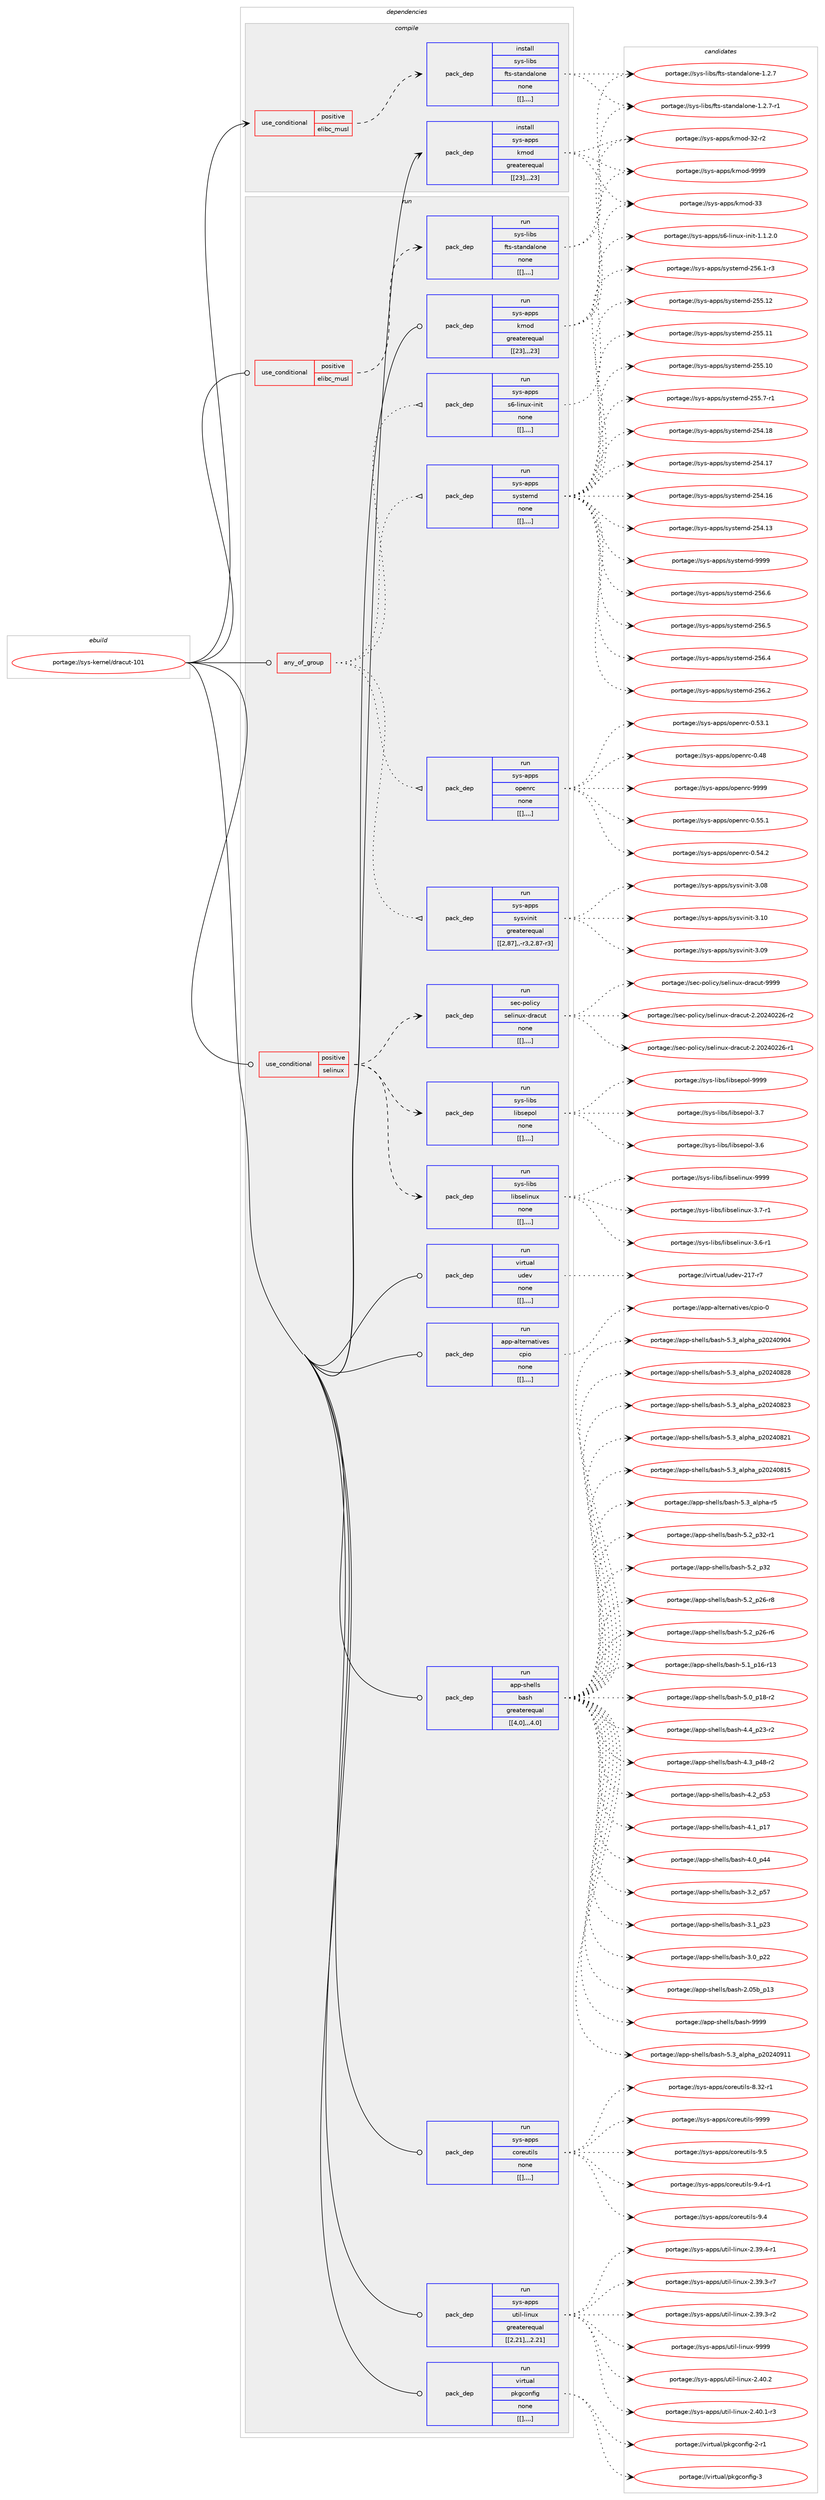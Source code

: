 digraph prolog {

# *************
# Graph options
# *************

newrank=true;
concentrate=true;
compound=true;
graph [rankdir=LR,fontname=Helvetica,fontsize=10,ranksep=1.5];#, ranksep=2.5, nodesep=0.2];
edge  [arrowhead=vee];
node  [fontname=Helvetica,fontsize=10];

# **********
# The ebuild
# **********

subgraph cluster_leftcol {
color=gray;
label=<<i>ebuild</i>>;
id [label="portage://sys-kernel/dracut-101", color=red, width=4, href="../sys-kernel/dracut-101.svg"];
}

# ****************
# The dependencies
# ****************

subgraph cluster_midcol {
color=gray;
label=<<i>dependencies</i>>;
subgraph cluster_compile {
fillcolor="#eeeeee";
style=filled;
label=<<i>compile</i>>;
subgraph cond9595 {
dependency25637 [label=<<TABLE BORDER="0" CELLBORDER="1" CELLSPACING="0" CELLPADDING="4"><TR><TD ROWSPAN="3" CELLPADDING="10">use_conditional</TD></TR><TR><TD>positive</TD></TR><TR><TD>elibc_musl</TD></TR></TABLE>>, shape=none, color=red];
subgraph pack15972 {
dependency25638 [label=<<TABLE BORDER="0" CELLBORDER="1" CELLSPACING="0" CELLPADDING="4" WIDTH="220"><TR><TD ROWSPAN="6" CELLPADDING="30">pack_dep</TD></TR><TR><TD WIDTH="110">install</TD></TR><TR><TD>sys-libs</TD></TR><TR><TD>fts-standalone</TD></TR><TR><TD>none</TD></TR><TR><TD>[[],,,,]</TD></TR></TABLE>>, shape=none, color=blue];
}
dependency25637:e -> dependency25638:w [weight=20,style="dashed",arrowhead="vee"];
}
id:e -> dependency25637:w [weight=20,style="solid",arrowhead="vee"];
subgraph pack15973 {
dependency25639 [label=<<TABLE BORDER="0" CELLBORDER="1" CELLSPACING="0" CELLPADDING="4" WIDTH="220"><TR><TD ROWSPAN="6" CELLPADDING="30">pack_dep</TD></TR><TR><TD WIDTH="110">install</TD></TR><TR><TD>sys-apps</TD></TR><TR><TD>kmod</TD></TR><TR><TD>greaterequal</TD></TR><TR><TD>[[23],,,23]</TD></TR></TABLE>>, shape=none, color=blue];
}
id:e -> dependency25639:w [weight=20,style="solid",arrowhead="vee"];
}
subgraph cluster_compileandrun {
fillcolor="#eeeeee";
style=filled;
label=<<i>compile and run</i>>;
}
subgraph cluster_run {
fillcolor="#eeeeee";
style=filled;
label=<<i>run</i>>;
subgraph any60 {
dependency25640 [label=<<TABLE BORDER="0" CELLBORDER="1" CELLSPACING="0" CELLPADDING="4"><TR><TD CELLPADDING="10">any_of_group</TD></TR></TABLE>>, shape=none, color=red];subgraph pack15974 {
dependency25641 [label=<<TABLE BORDER="0" CELLBORDER="1" CELLSPACING="0" CELLPADDING="4" WIDTH="220"><TR><TD ROWSPAN="6" CELLPADDING="30">pack_dep</TD></TR><TR><TD WIDTH="110">run</TD></TR><TR><TD>sys-apps</TD></TR><TR><TD>sysvinit</TD></TR><TR><TD>greaterequal</TD></TR><TR><TD>[[2,87],,-r3,2.87-r3]</TD></TR></TABLE>>, shape=none, color=blue];
}
dependency25640:e -> dependency25641:w [weight=20,style="dotted",arrowhead="oinv"];
subgraph pack15975 {
dependency25642 [label=<<TABLE BORDER="0" CELLBORDER="1" CELLSPACING="0" CELLPADDING="4" WIDTH="220"><TR><TD ROWSPAN="6" CELLPADDING="30">pack_dep</TD></TR><TR><TD WIDTH="110">run</TD></TR><TR><TD>sys-apps</TD></TR><TR><TD>openrc</TD></TR><TR><TD>none</TD></TR><TR><TD>[[],,,,]</TD></TR></TABLE>>, shape=none, color=blue];
}
dependency25640:e -> dependency25642:w [weight=20,style="dotted",arrowhead="oinv"];
subgraph pack15976 {
dependency25643 [label=<<TABLE BORDER="0" CELLBORDER="1" CELLSPACING="0" CELLPADDING="4" WIDTH="220"><TR><TD ROWSPAN="6" CELLPADDING="30">pack_dep</TD></TR><TR><TD WIDTH="110">run</TD></TR><TR><TD>sys-apps</TD></TR><TR><TD>systemd</TD></TR><TR><TD>none</TD></TR><TR><TD>[[],,,,]</TD></TR></TABLE>>, shape=none, color=blue];
}
dependency25640:e -> dependency25643:w [weight=20,style="dotted",arrowhead="oinv"];
subgraph pack15977 {
dependency25644 [label=<<TABLE BORDER="0" CELLBORDER="1" CELLSPACING="0" CELLPADDING="4" WIDTH="220"><TR><TD ROWSPAN="6" CELLPADDING="30">pack_dep</TD></TR><TR><TD WIDTH="110">run</TD></TR><TR><TD>sys-apps</TD></TR><TR><TD>s6-linux-init</TD></TR><TR><TD>none</TD></TR><TR><TD>[[],,,,]</TD></TR></TABLE>>, shape=none, color=blue];
}
dependency25640:e -> dependency25644:w [weight=20,style="dotted",arrowhead="oinv"];
}
id:e -> dependency25640:w [weight=20,style="solid",arrowhead="odot"];
subgraph cond9596 {
dependency25645 [label=<<TABLE BORDER="0" CELLBORDER="1" CELLSPACING="0" CELLPADDING="4"><TR><TD ROWSPAN="3" CELLPADDING="10">use_conditional</TD></TR><TR><TD>positive</TD></TR><TR><TD>elibc_musl</TD></TR></TABLE>>, shape=none, color=red];
subgraph pack15978 {
dependency25646 [label=<<TABLE BORDER="0" CELLBORDER="1" CELLSPACING="0" CELLPADDING="4" WIDTH="220"><TR><TD ROWSPAN="6" CELLPADDING="30">pack_dep</TD></TR><TR><TD WIDTH="110">run</TD></TR><TR><TD>sys-libs</TD></TR><TR><TD>fts-standalone</TD></TR><TR><TD>none</TD></TR><TR><TD>[[],,,,]</TD></TR></TABLE>>, shape=none, color=blue];
}
dependency25645:e -> dependency25646:w [weight=20,style="dashed",arrowhead="vee"];
}
id:e -> dependency25645:w [weight=20,style="solid",arrowhead="odot"];
subgraph cond9597 {
dependency25647 [label=<<TABLE BORDER="0" CELLBORDER="1" CELLSPACING="0" CELLPADDING="4"><TR><TD ROWSPAN="3" CELLPADDING="10">use_conditional</TD></TR><TR><TD>positive</TD></TR><TR><TD>selinux</TD></TR></TABLE>>, shape=none, color=red];
subgraph pack15979 {
dependency25648 [label=<<TABLE BORDER="0" CELLBORDER="1" CELLSPACING="0" CELLPADDING="4" WIDTH="220"><TR><TD ROWSPAN="6" CELLPADDING="30">pack_dep</TD></TR><TR><TD WIDTH="110">run</TD></TR><TR><TD>sec-policy</TD></TR><TR><TD>selinux-dracut</TD></TR><TR><TD>none</TD></TR><TR><TD>[[],,,,]</TD></TR></TABLE>>, shape=none, color=blue];
}
dependency25647:e -> dependency25648:w [weight=20,style="dashed",arrowhead="vee"];
subgraph pack15980 {
dependency25649 [label=<<TABLE BORDER="0" CELLBORDER="1" CELLSPACING="0" CELLPADDING="4" WIDTH="220"><TR><TD ROWSPAN="6" CELLPADDING="30">pack_dep</TD></TR><TR><TD WIDTH="110">run</TD></TR><TR><TD>sys-libs</TD></TR><TR><TD>libselinux</TD></TR><TR><TD>none</TD></TR><TR><TD>[[],,,,]</TD></TR></TABLE>>, shape=none, color=blue];
}
dependency25647:e -> dependency25649:w [weight=20,style="dashed",arrowhead="vee"];
subgraph pack15981 {
dependency25650 [label=<<TABLE BORDER="0" CELLBORDER="1" CELLSPACING="0" CELLPADDING="4" WIDTH="220"><TR><TD ROWSPAN="6" CELLPADDING="30">pack_dep</TD></TR><TR><TD WIDTH="110">run</TD></TR><TR><TD>sys-libs</TD></TR><TR><TD>libsepol</TD></TR><TR><TD>none</TD></TR><TR><TD>[[],,,,]</TD></TR></TABLE>>, shape=none, color=blue];
}
dependency25647:e -> dependency25650:w [weight=20,style="dashed",arrowhead="vee"];
}
id:e -> dependency25647:w [weight=20,style="solid",arrowhead="odot"];
subgraph pack15982 {
dependency25651 [label=<<TABLE BORDER="0" CELLBORDER="1" CELLSPACING="0" CELLPADDING="4" WIDTH="220"><TR><TD ROWSPAN="6" CELLPADDING="30">pack_dep</TD></TR><TR><TD WIDTH="110">run</TD></TR><TR><TD>app-alternatives</TD></TR><TR><TD>cpio</TD></TR><TR><TD>none</TD></TR><TR><TD>[[],,,,]</TD></TR></TABLE>>, shape=none, color=blue];
}
id:e -> dependency25651:w [weight=20,style="solid",arrowhead="odot"];
subgraph pack15983 {
dependency25652 [label=<<TABLE BORDER="0" CELLBORDER="1" CELLSPACING="0" CELLPADDING="4" WIDTH="220"><TR><TD ROWSPAN="6" CELLPADDING="30">pack_dep</TD></TR><TR><TD WIDTH="110">run</TD></TR><TR><TD>app-shells</TD></TR><TR><TD>bash</TD></TR><TR><TD>greaterequal</TD></TR><TR><TD>[[4,0],,,4.0]</TD></TR></TABLE>>, shape=none, color=blue];
}
id:e -> dependency25652:w [weight=20,style="solid",arrowhead="odot"];
subgraph pack15984 {
dependency25653 [label=<<TABLE BORDER="0" CELLBORDER="1" CELLSPACING="0" CELLPADDING="4" WIDTH="220"><TR><TD ROWSPAN="6" CELLPADDING="30">pack_dep</TD></TR><TR><TD WIDTH="110">run</TD></TR><TR><TD>sys-apps</TD></TR><TR><TD>coreutils</TD></TR><TR><TD>none</TD></TR><TR><TD>[[],,,,]</TD></TR></TABLE>>, shape=none, color=blue];
}
id:e -> dependency25653:w [weight=20,style="solid",arrowhead="odot"];
subgraph pack15985 {
dependency25654 [label=<<TABLE BORDER="0" CELLBORDER="1" CELLSPACING="0" CELLPADDING="4" WIDTH="220"><TR><TD ROWSPAN="6" CELLPADDING="30">pack_dep</TD></TR><TR><TD WIDTH="110">run</TD></TR><TR><TD>sys-apps</TD></TR><TR><TD>kmod</TD></TR><TR><TD>greaterequal</TD></TR><TR><TD>[[23],,,23]</TD></TR></TABLE>>, shape=none, color=blue];
}
id:e -> dependency25654:w [weight=20,style="solid",arrowhead="odot"];
subgraph pack15986 {
dependency25655 [label=<<TABLE BORDER="0" CELLBORDER="1" CELLSPACING="0" CELLPADDING="4" WIDTH="220"><TR><TD ROWSPAN="6" CELLPADDING="30">pack_dep</TD></TR><TR><TD WIDTH="110">run</TD></TR><TR><TD>sys-apps</TD></TR><TR><TD>util-linux</TD></TR><TR><TD>greaterequal</TD></TR><TR><TD>[[2,21],,,2.21]</TD></TR></TABLE>>, shape=none, color=blue];
}
id:e -> dependency25655:w [weight=20,style="solid",arrowhead="odot"];
subgraph pack15987 {
dependency25656 [label=<<TABLE BORDER="0" CELLBORDER="1" CELLSPACING="0" CELLPADDING="4" WIDTH="220"><TR><TD ROWSPAN="6" CELLPADDING="30">pack_dep</TD></TR><TR><TD WIDTH="110">run</TD></TR><TR><TD>virtual</TD></TR><TR><TD>pkgconfig</TD></TR><TR><TD>none</TD></TR><TR><TD>[[],,,,]</TD></TR></TABLE>>, shape=none, color=blue];
}
id:e -> dependency25656:w [weight=20,style="solid",arrowhead="odot"];
subgraph pack15988 {
dependency25657 [label=<<TABLE BORDER="0" CELLBORDER="1" CELLSPACING="0" CELLPADDING="4" WIDTH="220"><TR><TD ROWSPAN="6" CELLPADDING="30">pack_dep</TD></TR><TR><TD WIDTH="110">run</TD></TR><TR><TD>virtual</TD></TR><TR><TD>udev</TD></TR><TR><TD>none</TD></TR><TR><TD>[[],,,,]</TD></TR></TABLE>>, shape=none, color=blue];
}
id:e -> dependency25657:w [weight=20,style="solid",arrowhead="odot"];
}
}

# **************
# The candidates
# **************

subgraph cluster_choices {
rank=same;
color=gray;
label=<<i>candidates</i>>;

subgraph choice15972 {
color=black;
nodesep=1;
choice1151211154510810598115471021161154511511697110100971081111101014549465046554511449 [label="portage://sys-libs/fts-standalone-1.2.7-r1", color=red, width=4,href="../sys-libs/fts-standalone-1.2.7-r1.svg"];
choice115121115451081059811547102116115451151169711010097108111110101454946504655 [label="portage://sys-libs/fts-standalone-1.2.7", color=red, width=4,href="../sys-libs/fts-standalone-1.2.7.svg"];
dependency25638:e -> choice1151211154510810598115471021161154511511697110100971081111101014549465046554511449:w [style=dotted,weight="100"];
dependency25638:e -> choice115121115451081059811547102116115451151169711010097108111110101454946504655:w [style=dotted,weight="100"];
}
subgraph choice15973 {
color=black;
nodesep=1;
choice1151211154597112112115471071091111004557575757 [label="portage://sys-apps/kmod-9999", color=red, width=4,href="../sys-apps/kmod-9999.svg"];
choice115121115459711211211547107109111100455151 [label="portage://sys-apps/kmod-33", color=red, width=4,href="../sys-apps/kmod-33.svg"];
choice1151211154597112112115471071091111004551504511450 [label="portage://sys-apps/kmod-32-r2", color=red, width=4,href="../sys-apps/kmod-32-r2.svg"];
dependency25639:e -> choice1151211154597112112115471071091111004557575757:w [style=dotted,weight="100"];
dependency25639:e -> choice115121115459711211211547107109111100455151:w [style=dotted,weight="100"];
dependency25639:e -> choice1151211154597112112115471071091111004551504511450:w [style=dotted,weight="100"];
}
subgraph choice15974 {
color=black;
nodesep=1;
choice1151211154597112112115471151211151181051101051164551464948 [label="portage://sys-apps/sysvinit-3.10", color=red, width=4,href="../sys-apps/sysvinit-3.10.svg"];
choice1151211154597112112115471151211151181051101051164551464857 [label="portage://sys-apps/sysvinit-3.09", color=red, width=4,href="../sys-apps/sysvinit-3.09.svg"];
choice1151211154597112112115471151211151181051101051164551464856 [label="portage://sys-apps/sysvinit-3.08", color=red, width=4,href="../sys-apps/sysvinit-3.08.svg"];
dependency25641:e -> choice1151211154597112112115471151211151181051101051164551464948:w [style=dotted,weight="100"];
dependency25641:e -> choice1151211154597112112115471151211151181051101051164551464857:w [style=dotted,weight="100"];
dependency25641:e -> choice1151211154597112112115471151211151181051101051164551464856:w [style=dotted,weight="100"];
}
subgraph choice15975 {
color=black;
nodesep=1;
choice115121115459711211211547111112101110114994557575757 [label="portage://sys-apps/openrc-9999", color=red, width=4,href="../sys-apps/openrc-9999.svg"];
choice1151211154597112112115471111121011101149945484653534649 [label="portage://sys-apps/openrc-0.55.1", color=red, width=4,href="../sys-apps/openrc-0.55.1.svg"];
choice1151211154597112112115471111121011101149945484653524650 [label="portage://sys-apps/openrc-0.54.2", color=red, width=4,href="../sys-apps/openrc-0.54.2.svg"];
choice1151211154597112112115471111121011101149945484653514649 [label="portage://sys-apps/openrc-0.53.1", color=red, width=4,href="../sys-apps/openrc-0.53.1.svg"];
choice115121115459711211211547111112101110114994548465256 [label="portage://sys-apps/openrc-0.48", color=red, width=4,href="../sys-apps/openrc-0.48.svg"];
dependency25642:e -> choice115121115459711211211547111112101110114994557575757:w [style=dotted,weight="100"];
dependency25642:e -> choice1151211154597112112115471111121011101149945484653534649:w [style=dotted,weight="100"];
dependency25642:e -> choice1151211154597112112115471111121011101149945484653524650:w [style=dotted,weight="100"];
dependency25642:e -> choice1151211154597112112115471111121011101149945484653514649:w [style=dotted,weight="100"];
dependency25642:e -> choice115121115459711211211547111112101110114994548465256:w [style=dotted,weight="100"];
}
subgraph choice15976 {
color=black;
nodesep=1;
choice1151211154597112112115471151211151161011091004557575757 [label="portage://sys-apps/systemd-9999", color=red, width=4,href="../sys-apps/systemd-9999.svg"];
choice115121115459711211211547115121115116101109100455053544654 [label="portage://sys-apps/systemd-256.6", color=red, width=4,href="../sys-apps/systemd-256.6.svg"];
choice115121115459711211211547115121115116101109100455053544653 [label="portage://sys-apps/systemd-256.5", color=red, width=4,href="../sys-apps/systemd-256.5.svg"];
choice115121115459711211211547115121115116101109100455053544652 [label="portage://sys-apps/systemd-256.4", color=red, width=4,href="../sys-apps/systemd-256.4.svg"];
choice115121115459711211211547115121115116101109100455053544650 [label="portage://sys-apps/systemd-256.2", color=red, width=4,href="../sys-apps/systemd-256.2.svg"];
choice1151211154597112112115471151211151161011091004550535446494511451 [label="portage://sys-apps/systemd-256.1-r3", color=red, width=4,href="../sys-apps/systemd-256.1-r3.svg"];
choice11512111545971121121154711512111511610110910045505353464950 [label="portage://sys-apps/systemd-255.12", color=red, width=4,href="../sys-apps/systemd-255.12.svg"];
choice11512111545971121121154711512111511610110910045505353464949 [label="portage://sys-apps/systemd-255.11", color=red, width=4,href="../sys-apps/systemd-255.11.svg"];
choice11512111545971121121154711512111511610110910045505353464948 [label="portage://sys-apps/systemd-255.10", color=red, width=4,href="../sys-apps/systemd-255.10.svg"];
choice1151211154597112112115471151211151161011091004550535346554511449 [label="portage://sys-apps/systemd-255.7-r1", color=red, width=4,href="../sys-apps/systemd-255.7-r1.svg"];
choice11512111545971121121154711512111511610110910045505352464956 [label="portage://sys-apps/systemd-254.18", color=red, width=4,href="../sys-apps/systemd-254.18.svg"];
choice11512111545971121121154711512111511610110910045505352464955 [label="portage://sys-apps/systemd-254.17", color=red, width=4,href="../sys-apps/systemd-254.17.svg"];
choice11512111545971121121154711512111511610110910045505352464954 [label="portage://sys-apps/systemd-254.16", color=red, width=4,href="../sys-apps/systemd-254.16.svg"];
choice11512111545971121121154711512111511610110910045505352464951 [label="portage://sys-apps/systemd-254.13", color=red, width=4,href="../sys-apps/systemd-254.13.svg"];
dependency25643:e -> choice1151211154597112112115471151211151161011091004557575757:w [style=dotted,weight="100"];
dependency25643:e -> choice115121115459711211211547115121115116101109100455053544654:w [style=dotted,weight="100"];
dependency25643:e -> choice115121115459711211211547115121115116101109100455053544653:w [style=dotted,weight="100"];
dependency25643:e -> choice115121115459711211211547115121115116101109100455053544652:w [style=dotted,weight="100"];
dependency25643:e -> choice115121115459711211211547115121115116101109100455053544650:w [style=dotted,weight="100"];
dependency25643:e -> choice1151211154597112112115471151211151161011091004550535446494511451:w [style=dotted,weight="100"];
dependency25643:e -> choice11512111545971121121154711512111511610110910045505353464950:w [style=dotted,weight="100"];
dependency25643:e -> choice11512111545971121121154711512111511610110910045505353464949:w [style=dotted,weight="100"];
dependency25643:e -> choice11512111545971121121154711512111511610110910045505353464948:w [style=dotted,weight="100"];
dependency25643:e -> choice1151211154597112112115471151211151161011091004550535346554511449:w [style=dotted,weight="100"];
dependency25643:e -> choice11512111545971121121154711512111511610110910045505352464956:w [style=dotted,weight="100"];
dependency25643:e -> choice11512111545971121121154711512111511610110910045505352464955:w [style=dotted,weight="100"];
dependency25643:e -> choice11512111545971121121154711512111511610110910045505352464954:w [style=dotted,weight="100"];
dependency25643:e -> choice11512111545971121121154711512111511610110910045505352464951:w [style=dotted,weight="100"];
}
subgraph choice15977 {
color=black;
nodesep=1;
choice1151211154597112112115471155445108105110117120451051101051164549464946504648 [label="portage://sys-apps/s6-linux-init-1.1.2.0", color=red, width=4,href="../sys-apps/s6-linux-init-1.1.2.0.svg"];
dependency25644:e -> choice1151211154597112112115471155445108105110117120451051101051164549464946504648:w [style=dotted,weight="100"];
}
subgraph choice15978 {
color=black;
nodesep=1;
choice1151211154510810598115471021161154511511697110100971081111101014549465046554511449 [label="portage://sys-libs/fts-standalone-1.2.7-r1", color=red, width=4,href="../sys-libs/fts-standalone-1.2.7-r1.svg"];
choice115121115451081059811547102116115451151169711010097108111110101454946504655 [label="portage://sys-libs/fts-standalone-1.2.7", color=red, width=4,href="../sys-libs/fts-standalone-1.2.7.svg"];
dependency25646:e -> choice1151211154510810598115471021161154511511697110100971081111101014549465046554511449:w [style=dotted,weight="100"];
dependency25646:e -> choice115121115451081059811547102116115451151169711010097108111110101454946504655:w [style=dotted,weight="100"];
}
subgraph choice15979 {
color=black;
nodesep=1;
choice115101994511211110810599121471151011081051101171204510011497991171164557575757 [label="portage://sec-policy/selinux-dracut-9999", color=red, width=4,href="../sec-policy/selinux-dracut-9999.svg"];
choice1151019945112111108105991214711510110810511011712045100114979911711645504650485052485050544511450 [label="portage://sec-policy/selinux-dracut-2.20240226-r2", color=red, width=4,href="../sec-policy/selinux-dracut-2.20240226-r2.svg"];
choice1151019945112111108105991214711510110810511011712045100114979911711645504650485052485050544511449 [label="portage://sec-policy/selinux-dracut-2.20240226-r1", color=red, width=4,href="../sec-policy/selinux-dracut-2.20240226-r1.svg"];
dependency25648:e -> choice115101994511211110810599121471151011081051101171204510011497991171164557575757:w [style=dotted,weight="100"];
dependency25648:e -> choice1151019945112111108105991214711510110810511011712045100114979911711645504650485052485050544511450:w [style=dotted,weight="100"];
dependency25648:e -> choice1151019945112111108105991214711510110810511011712045100114979911711645504650485052485050544511449:w [style=dotted,weight="100"];
}
subgraph choice15980 {
color=black;
nodesep=1;
choice115121115451081059811547108105981151011081051101171204557575757 [label="portage://sys-libs/libselinux-9999", color=red, width=4,href="../sys-libs/libselinux-9999.svg"];
choice11512111545108105981154710810598115101108105110117120455146554511449 [label="portage://sys-libs/libselinux-3.7-r1", color=red, width=4,href="../sys-libs/libselinux-3.7-r1.svg"];
choice11512111545108105981154710810598115101108105110117120455146544511449 [label="portage://sys-libs/libselinux-3.6-r1", color=red, width=4,href="../sys-libs/libselinux-3.6-r1.svg"];
dependency25649:e -> choice115121115451081059811547108105981151011081051101171204557575757:w [style=dotted,weight="100"];
dependency25649:e -> choice11512111545108105981154710810598115101108105110117120455146554511449:w [style=dotted,weight="100"];
dependency25649:e -> choice11512111545108105981154710810598115101108105110117120455146544511449:w [style=dotted,weight="100"];
}
subgraph choice15981 {
color=black;
nodesep=1;
choice115121115451081059811547108105981151011121111084557575757 [label="portage://sys-libs/libsepol-9999", color=red, width=4,href="../sys-libs/libsepol-9999.svg"];
choice1151211154510810598115471081059811510111211110845514655 [label="portage://sys-libs/libsepol-3.7", color=red, width=4,href="../sys-libs/libsepol-3.7.svg"];
choice1151211154510810598115471081059811510111211110845514654 [label="portage://sys-libs/libsepol-3.6", color=red, width=4,href="../sys-libs/libsepol-3.6.svg"];
dependency25650:e -> choice115121115451081059811547108105981151011121111084557575757:w [style=dotted,weight="100"];
dependency25650:e -> choice1151211154510810598115471081059811510111211110845514655:w [style=dotted,weight="100"];
dependency25650:e -> choice1151211154510810598115471081059811510111211110845514654:w [style=dotted,weight="100"];
}
subgraph choice15982 {
color=black;
nodesep=1;
choice9711211245971081161011141109711610511810111547991121051114548 [label="portage://app-alternatives/cpio-0", color=red, width=4,href="../app-alternatives/cpio-0.svg"];
dependency25651:e -> choice9711211245971081161011141109711610511810111547991121051114548:w [style=dotted,weight="100"];
}
subgraph choice15983 {
color=black;
nodesep=1;
choice97112112451151041011081081154798971151044557575757 [label="portage://app-shells/bash-9999", color=red, width=4,href="../app-shells/bash-9999.svg"];
choice971121124511510410110810811547989711510445534651959710811210497951125048505248574949 [label="portage://app-shells/bash-5.3_alpha_p20240911", color=red, width=4,href="../app-shells/bash-5.3_alpha_p20240911.svg"];
choice971121124511510410110810811547989711510445534651959710811210497951125048505248574852 [label="portage://app-shells/bash-5.3_alpha_p20240904", color=red, width=4,href="../app-shells/bash-5.3_alpha_p20240904.svg"];
choice971121124511510410110810811547989711510445534651959710811210497951125048505248565056 [label="portage://app-shells/bash-5.3_alpha_p20240828", color=red, width=4,href="../app-shells/bash-5.3_alpha_p20240828.svg"];
choice971121124511510410110810811547989711510445534651959710811210497951125048505248565051 [label="portage://app-shells/bash-5.3_alpha_p20240823", color=red, width=4,href="../app-shells/bash-5.3_alpha_p20240823.svg"];
choice971121124511510410110810811547989711510445534651959710811210497951125048505248565049 [label="portage://app-shells/bash-5.3_alpha_p20240821", color=red, width=4,href="../app-shells/bash-5.3_alpha_p20240821.svg"];
choice971121124511510410110810811547989711510445534651959710811210497951125048505248564953 [label="portage://app-shells/bash-5.3_alpha_p20240815", color=red, width=4,href="../app-shells/bash-5.3_alpha_p20240815.svg"];
choice9711211245115104101108108115479897115104455346519597108112104974511453 [label="portage://app-shells/bash-5.3_alpha-r5", color=red, width=4,href="../app-shells/bash-5.3_alpha-r5.svg"];
choice9711211245115104101108108115479897115104455346509511251504511449 [label="portage://app-shells/bash-5.2_p32-r1", color=red, width=4,href="../app-shells/bash-5.2_p32-r1.svg"];
choice971121124511510410110810811547989711510445534650951125150 [label="portage://app-shells/bash-5.2_p32", color=red, width=4,href="../app-shells/bash-5.2_p32.svg"];
choice9711211245115104101108108115479897115104455346509511250544511456 [label="portage://app-shells/bash-5.2_p26-r8", color=red, width=4,href="../app-shells/bash-5.2_p26-r8.svg"];
choice9711211245115104101108108115479897115104455346509511250544511454 [label="portage://app-shells/bash-5.2_p26-r6", color=red, width=4,href="../app-shells/bash-5.2_p26-r6.svg"];
choice971121124511510410110810811547989711510445534649951124954451144951 [label="portage://app-shells/bash-5.1_p16-r13", color=red, width=4,href="../app-shells/bash-5.1_p16-r13.svg"];
choice9711211245115104101108108115479897115104455346489511249564511450 [label="portage://app-shells/bash-5.0_p18-r2", color=red, width=4,href="../app-shells/bash-5.0_p18-r2.svg"];
choice9711211245115104101108108115479897115104455246529511250514511450 [label="portage://app-shells/bash-4.4_p23-r2", color=red, width=4,href="../app-shells/bash-4.4_p23-r2.svg"];
choice9711211245115104101108108115479897115104455246519511252564511450 [label="portage://app-shells/bash-4.3_p48-r2", color=red, width=4,href="../app-shells/bash-4.3_p48-r2.svg"];
choice971121124511510410110810811547989711510445524650951125351 [label="portage://app-shells/bash-4.2_p53", color=red, width=4,href="../app-shells/bash-4.2_p53.svg"];
choice971121124511510410110810811547989711510445524649951124955 [label="portage://app-shells/bash-4.1_p17", color=red, width=4,href="../app-shells/bash-4.1_p17.svg"];
choice971121124511510410110810811547989711510445524648951125252 [label="portage://app-shells/bash-4.0_p44", color=red, width=4,href="../app-shells/bash-4.0_p44.svg"];
choice971121124511510410110810811547989711510445514650951125355 [label="portage://app-shells/bash-3.2_p57", color=red, width=4,href="../app-shells/bash-3.2_p57.svg"];
choice971121124511510410110810811547989711510445514649951125051 [label="portage://app-shells/bash-3.1_p23", color=red, width=4,href="../app-shells/bash-3.1_p23.svg"];
choice971121124511510410110810811547989711510445514648951125050 [label="portage://app-shells/bash-3.0_p22", color=red, width=4,href="../app-shells/bash-3.0_p22.svg"];
choice9711211245115104101108108115479897115104455046485398951124951 [label="portage://app-shells/bash-2.05b_p13", color=red, width=4,href="../app-shells/bash-2.05b_p13.svg"];
dependency25652:e -> choice97112112451151041011081081154798971151044557575757:w [style=dotted,weight="100"];
dependency25652:e -> choice971121124511510410110810811547989711510445534651959710811210497951125048505248574949:w [style=dotted,weight="100"];
dependency25652:e -> choice971121124511510410110810811547989711510445534651959710811210497951125048505248574852:w [style=dotted,weight="100"];
dependency25652:e -> choice971121124511510410110810811547989711510445534651959710811210497951125048505248565056:w [style=dotted,weight="100"];
dependency25652:e -> choice971121124511510410110810811547989711510445534651959710811210497951125048505248565051:w [style=dotted,weight="100"];
dependency25652:e -> choice971121124511510410110810811547989711510445534651959710811210497951125048505248565049:w [style=dotted,weight="100"];
dependency25652:e -> choice971121124511510410110810811547989711510445534651959710811210497951125048505248564953:w [style=dotted,weight="100"];
dependency25652:e -> choice9711211245115104101108108115479897115104455346519597108112104974511453:w [style=dotted,weight="100"];
dependency25652:e -> choice9711211245115104101108108115479897115104455346509511251504511449:w [style=dotted,weight="100"];
dependency25652:e -> choice971121124511510410110810811547989711510445534650951125150:w [style=dotted,weight="100"];
dependency25652:e -> choice9711211245115104101108108115479897115104455346509511250544511456:w [style=dotted,weight="100"];
dependency25652:e -> choice9711211245115104101108108115479897115104455346509511250544511454:w [style=dotted,weight="100"];
dependency25652:e -> choice971121124511510410110810811547989711510445534649951124954451144951:w [style=dotted,weight="100"];
dependency25652:e -> choice9711211245115104101108108115479897115104455346489511249564511450:w [style=dotted,weight="100"];
dependency25652:e -> choice9711211245115104101108108115479897115104455246529511250514511450:w [style=dotted,weight="100"];
dependency25652:e -> choice9711211245115104101108108115479897115104455246519511252564511450:w [style=dotted,weight="100"];
dependency25652:e -> choice971121124511510410110810811547989711510445524650951125351:w [style=dotted,weight="100"];
dependency25652:e -> choice971121124511510410110810811547989711510445524649951124955:w [style=dotted,weight="100"];
dependency25652:e -> choice971121124511510410110810811547989711510445524648951125252:w [style=dotted,weight="100"];
dependency25652:e -> choice971121124511510410110810811547989711510445514650951125355:w [style=dotted,weight="100"];
dependency25652:e -> choice971121124511510410110810811547989711510445514649951125051:w [style=dotted,weight="100"];
dependency25652:e -> choice971121124511510410110810811547989711510445514648951125050:w [style=dotted,weight="100"];
dependency25652:e -> choice9711211245115104101108108115479897115104455046485398951124951:w [style=dotted,weight="100"];
}
subgraph choice15984 {
color=black;
nodesep=1;
choice115121115459711211211547991111141011171161051081154557575757 [label="portage://sys-apps/coreutils-9999", color=red, width=4,href="../sys-apps/coreutils-9999.svg"];
choice1151211154597112112115479911111410111711610510811545574653 [label="portage://sys-apps/coreutils-9.5", color=red, width=4,href="../sys-apps/coreutils-9.5.svg"];
choice11512111545971121121154799111114101117116105108115455746524511449 [label="portage://sys-apps/coreutils-9.4-r1", color=red, width=4,href="../sys-apps/coreutils-9.4-r1.svg"];
choice1151211154597112112115479911111410111711610510811545574652 [label="portage://sys-apps/coreutils-9.4", color=red, width=4,href="../sys-apps/coreutils-9.4.svg"];
choice1151211154597112112115479911111410111711610510811545564651504511449 [label="portage://sys-apps/coreutils-8.32-r1", color=red, width=4,href="../sys-apps/coreutils-8.32-r1.svg"];
dependency25653:e -> choice115121115459711211211547991111141011171161051081154557575757:w [style=dotted,weight="100"];
dependency25653:e -> choice1151211154597112112115479911111410111711610510811545574653:w [style=dotted,weight="100"];
dependency25653:e -> choice11512111545971121121154799111114101117116105108115455746524511449:w [style=dotted,weight="100"];
dependency25653:e -> choice1151211154597112112115479911111410111711610510811545574652:w [style=dotted,weight="100"];
dependency25653:e -> choice1151211154597112112115479911111410111711610510811545564651504511449:w [style=dotted,weight="100"];
}
subgraph choice15985 {
color=black;
nodesep=1;
choice1151211154597112112115471071091111004557575757 [label="portage://sys-apps/kmod-9999", color=red, width=4,href="../sys-apps/kmod-9999.svg"];
choice115121115459711211211547107109111100455151 [label="portage://sys-apps/kmod-33", color=red, width=4,href="../sys-apps/kmod-33.svg"];
choice1151211154597112112115471071091111004551504511450 [label="portage://sys-apps/kmod-32-r2", color=red, width=4,href="../sys-apps/kmod-32-r2.svg"];
dependency25654:e -> choice1151211154597112112115471071091111004557575757:w [style=dotted,weight="100"];
dependency25654:e -> choice115121115459711211211547107109111100455151:w [style=dotted,weight="100"];
dependency25654:e -> choice1151211154597112112115471071091111004551504511450:w [style=dotted,weight="100"];
}
subgraph choice15986 {
color=black;
nodesep=1;
choice115121115459711211211547117116105108451081051101171204557575757 [label="portage://sys-apps/util-linux-9999", color=red, width=4,href="../sys-apps/util-linux-9999.svg"];
choice1151211154597112112115471171161051084510810511011712045504652484650 [label="portage://sys-apps/util-linux-2.40.2", color=red, width=4,href="../sys-apps/util-linux-2.40.2.svg"];
choice11512111545971121121154711711610510845108105110117120455046524846494511451 [label="portage://sys-apps/util-linux-2.40.1-r3", color=red, width=4,href="../sys-apps/util-linux-2.40.1-r3.svg"];
choice11512111545971121121154711711610510845108105110117120455046515746524511449 [label="portage://sys-apps/util-linux-2.39.4-r1", color=red, width=4,href="../sys-apps/util-linux-2.39.4-r1.svg"];
choice11512111545971121121154711711610510845108105110117120455046515746514511455 [label="portage://sys-apps/util-linux-2.39.3-r7", color=red, width=4,href="../sys-apps/util-linux-2.39.3-r7.svg"];
choice11512111545971121121154711711610510845108105110117120455046515746514511450 [label="portage://sys-apps/util-linux-2.39.3-r2", color=red, width=4,href="../sys-apps/util-linux-2.39.3-r2.svg"];
dependency25655:e -> choice115121115459711211211547117116105108451081051101171204557575757:w [style=dotted,weight="100"];
dependency25655:e -> choice1151211154597112112115471171161051084510810511011712045504652484650:w [style=dotted,weight="100"];
dependency25655:e -> choice11512111545971121121154711711610510845108105110117120455046524846494511451:w [style=dotted,weight="100"];
dependency25655:e -> choice11512111545971121121154711711610510845108105110117120455046515746524511449:w [style=dotted,weight="100"];
dependency25655:e -> choice11512111545971121121154711711610510845108105110117120455046515746514511455:w [style=dotted,weight="100"];
dependency25655:e -> choice11512111545971121121154711711610510845108105110117120455046515746514511450:w [style=dotted,weight="100"];
}
subgraph choice15987 {
color=black;
nodesep=1;
choice1181051141161179710847112107103991111101021051034551 [label="portage://virtual/pkgconfig-3", color=red, width=4,href="../virtual/pkgconfig-3.svg"];
choice11810511411611797108471121071039911111010210510345504511449 [label="portage://virtual/pkgconfig-2-r1", color=red, width=4,href="../virtual/pkgconfig-2-r1.svg"];
dependency25656:e -> choice1181051141161179710847112107103991111101021051034551:w [style=dotted,weight="100"];
dependency25656:e -> choice11810511411611797108471121071039911111010210510345504511449:w [style=dotted,weight="100"];
}
subgraph choice15988 {
color=black;
nodesep=1;
choice1181051141161179710847117100101118455049554511455 [label="portage://virtual/udev-217-r7", color=red, width=4,href="../virtual/udev-217-r7.svg"];
dependency25657:e -> choice1181051141161179710847117100101118455049554511455:w [style=dotted,weight="100"];
}
}

}
